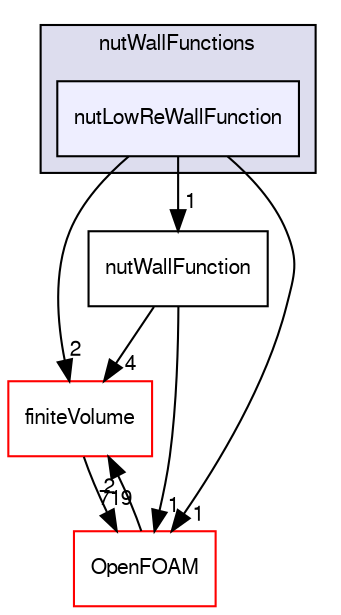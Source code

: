 digraph "src/TurbulenceModels/turbulenceModels/derivedFvPatchFields/wallFunctions/nutWallFunctions/nutLowReWallFunction" {
  bgcolor=transparent;
  compound=true
  node [ fontsize="10", fontname="FreeSans"];
  edge [ labelfontsize="10", labelfontname="FreeSans"];
  subgraph clusterdir_ad914e388ddae9a53c7173853ad02594 {
    graph [ bgcolor="#ddddee", pencolor="black", label="nutWallFunctions" fontname="FreeSans", fontsize="10", URL="dir_ad914e388ddae9a53c7173853ad02594.html"]
  dir_656827e2ddb5b7beeabc1fbac53da1b6 [shape=box, label="nutLowReWallFunction", style="filled", fillcolor="#eeeeff", pencolor="black", URL="dir_656827e2ddb5b7beeabc1fbac53da1b6.html"];
  }
  dir_9bd15774b555cf7259a6fa18f99fe99b [shape=box label="finiteVolume" color="red" URL="dir_9bd15774b555cf7259a6fa18f99fe99b.html"];
  dir_f08c2cfe9526d127775e91918fcfe6fb [shape=box label="nutWallFunction" URL="dir_f08c2cfe9526d127775e91918fcfe6fb.html"];
  dir_c5473ff19b20e6ec4dfe5c310b3778a8 [shape=box label="OpenFOAM" color="red" URL="dir_c5473ff19b20e6ec4dfe5c310b3778a8.html"];
  dir_9bd15774b555cf7259a6fa18f99fe99b->dir_c5473ff19b20e6ec4dfe5c310b3778a8 [headlabel="719", labeldistance=1.5 headhref="dir_000727_001706.html"];
  dir_f08c2cfe9526d127775e91918fcfe6fb->dir_9bd15774b555cf7259a6fa18f99fe99b [headlabel="4", labeldistance=1.5 headhref="dir_002865_000727.html"];
  dir_f08c2cfe9526d127775e91918fcfe6fb->dir_c5473ff19b20e6ec4dfe5c310b3778a8 [headlabel="1", labeldistance=1.5 headhref="dir_002865_001706.html"];
  dir_c5473ff19b20e6ec4dfe5c310b3778a8->dir_9bd15774b555cf7259a6fa18f99fe99b [headlabel="2", labeldistance=1.5 headhref="dir_001706_000727.html"];
  dir_656827e2ddb5b7beeabc1fbac53da1b6->dir_9bd15774b555cf7259a6fa18f99fe99b [headlabel="2", labeldistance=1.5 headhref="dir_002860_000727.html"];
  dir_656827e2ddb5b7beeabc1fbac53da1b6->dir_f08c2cfe9526d127775e91918fcfe6fb [headlabel="1", labeldistance=1.5 headhref="dir_002860_002865.html"];
  dir_656827e2ddb5b7beeabc1fbac53da1b6->dir_c5473ff19b20e6ec4dfe5c310b3778a8 [headlabel="1", labeldistance=1.5 headhref="dir_002860_001706.html"];
}
